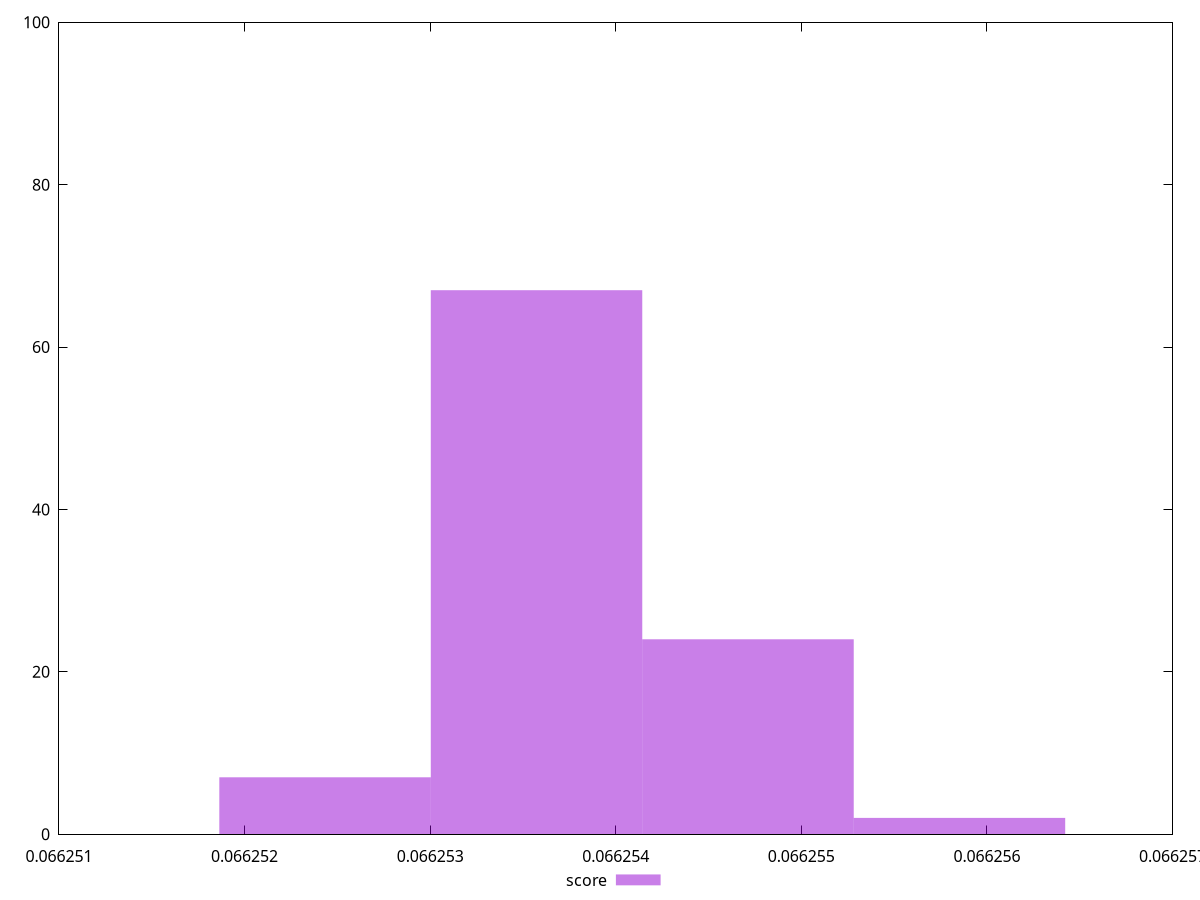 reset
set terminal svg size 640, 490 enhanced background rgb 'white'
set output "report_00007_2020-12-11T15:55:29.892Z/total-byte-weight/samples/pages+cached+noexternal+nosvg/score/histogram.svg"

$score <<EOF
0.06625357309161461 67
0.06625243359807126 7
0.06625471258515797 24
0.06625585207870133 2
EOF

set key outside below
set boxwidth 0.000001139493543360587
set yrange [0:100]
set style fill transparent solid 0.5 noborder

plot \
  $score title "score" with boxes, \


reset
